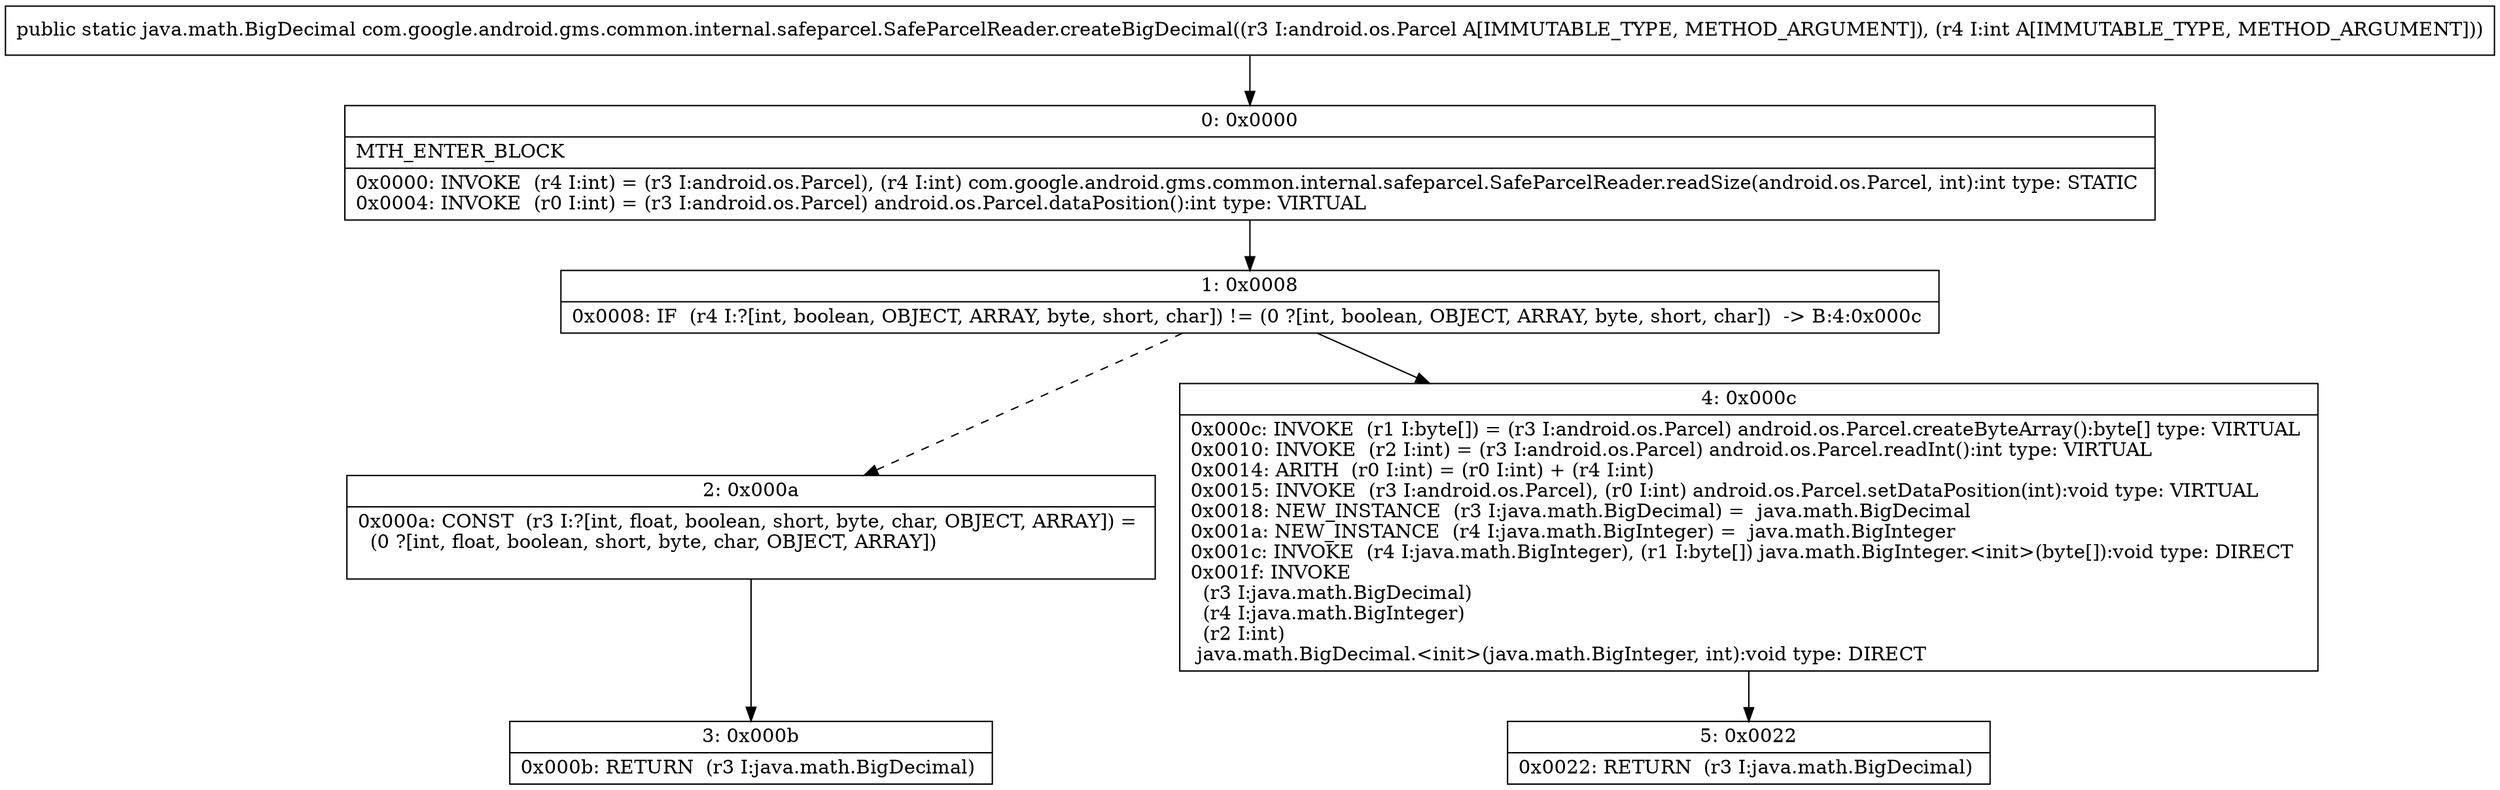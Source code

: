digraph "CFG forcom.google.android.gms.common.internal.safeparcel.SafeParcelReader.createBigDecimal(Landroid\/os\/Parcel;I)Ljava\/math\/BigDecimal;" {
Node_0 [shape=record,label="{0\:\ 0x0000|MTH_ENTER_BLOCK\l|0x0000: INVOKE  (r4 I:int) = (r3 I:android.os.Parcel), (r4 I:int) com.google.android.gms.common.internal.safeparcel.SafeParcelReader.readSize(android.os.Parcel, int):int type: STATIC \l0x0004: INVOKE  (r0 I:int) = (r3 I:android.os.Parcel) android.os.Parcel.dataPosition():int type: VIRTUAL \l}"];
Node_1 [shape=record,label="{1\:\ 0x0008|0x0008: IF  (r4 I:?[int, boolean, OBJECT, ARRAY, byte, short, char]) != (0 ?[int, boolean, OBJECT, ARRAY, byte, short, char])  \-\> B:4:0x000c \l}"];
Node_2 [shape=record,label="{2\:\ 0x000a|0x000a: CONST  (r3 I:?[int, float, boolean, short, byte, char, OBJECT, ARRAY]) = \l  (0 ?[int, float, boolean, short, byte, char, OBJECT, ARRAY])\l \l}"];
Node_3 [shape=record,label="{3\:\ 0x000b|0x000b: RETURN  (r3 I:java.math.BigDecimal) \l}"];
Node_4 [shape=record,label="{4\:\ 0x000c|0x000c: INVOKE  (r1 I:byte[]) = (r3 I:android.os.Parcel) android.os.Parcel.createByteArray():byte[] type: VIRTUAL \l0x0010: INVOKE  (r2 I:int) = (r3 I:android.os.Parcel) android.os.Parcel.readInt():int type: VIRTUAL \l0x0014: ARITH  (r0 I:int) = (r0 I:int) + (r4 I:int) \l0x0015: INVOKE  (r3 I:android.os.Parcel), (r0 I:int) android.os.Parcel.setDataPosition(int):void type: VIRTUAL \l0x0018: NEW_INSTANCE  (r3 I:java.math.BigDecimal) =  java.math.BigDecimal \l0x001a: NEW_INSTANCE  (r4 I:java.math.BigInteger) =  java.math.BigInteger \l0x001c: INVOKE  (r4 I:java.math.BigInteger), (r1 I:byte[]) java.math.BigInteger.\<init\>(byte[]):void type: DIRECT \l0x001f: INVOKE  \l  (r3 I:java.math.BigDecimal)\l  (r4 I:java.math.BigInteger)\l  (r2 I:int)\l java.math.BigDecimal.\<init\>(java.math.BigInteger, int):void type: DIRECT \l}"];
Node_5 [shape=record,label="{5\:\ 0x0022|0x0022: RETURN  (r3 I:java.math.BigDecimal) \l}"];
MethodNode[shape=record,label="{public static java.math.BigDecimal com.google.android.gms.common.internal.safeparcel.SafeParcelReader.createBigDecimal((r3 I:android.os.Parcel A[IMMUTABLE_TYPE, METHOD_ARGUMENT]), (r4 I:int A[IMMUTABLE_TYPE, METHOD_ARGUMENT])) }"];
MethodNode -> Node_0;
Node_0 -> Node_1;
Node_1 -> Node_2[style=dashed];
Node_1 -> Node_4;
Node_2 -> Node_3;
Node_4 -> Node_5;
}

